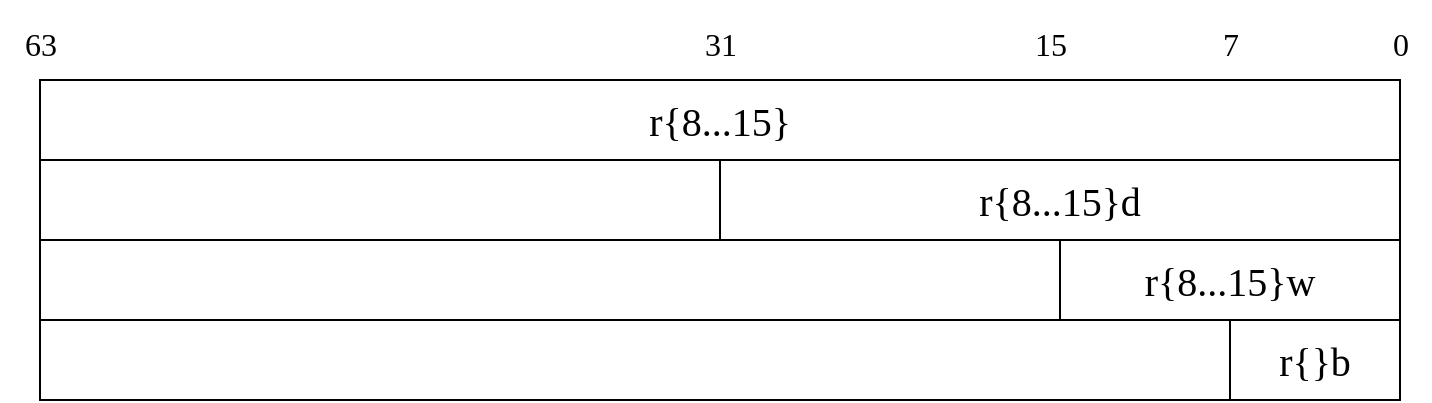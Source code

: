 <mxfile version="20.6.0" type="github"><diagram id="ANpovaHU1eIrkZYr938F" name="ページ1"><mxGraphModel dx="1422" dy="697" grid="1" gridSize="10" guides="1" tooltips="1" connect="1" arrows="1" fold="1" page="1" pageScale="1" pageWidth="827" pageHeight="1169" math="0" shadow="0"><root><mxCell id="0"/><mxCell id="1" parent="0"/><mxCell id="2dYhu7VMKbmzX5I1UJ0d-1" value="&lt;font style=&quot;font-size: 20px;&quot; face=&quot;Lucida Console&quot;&gt;r{8...15}&lt;/font&gt;" style="rounded=0;whiteSpace=wrap;html=1;" parent="1" vertex="1"><mxGeometry x="80" y="150" width="680" height="40" as="geometry"/></mxCell><mxCell id="2dYhu7VMKbmzX5I1UJ0d-2" value="" style="rounded=0;whiteSpace=wrap;html=1;" parent="1" vertex="1"><mxGeometry x="80" y="190" width="340" height="40" as="geometry"/></mxCell><mxCell id="2dYhu7VMKbmzX5I1UJ0d-3" value="&lt;font face=&quot;Lucida Console&quot;&gt;&lt;span style=&quot;font-size: 20px;&quot;&gt;r{8...15}d&lt;/span&gt;&lt;/font&gt;" style="rounded=0;whiteSpace=wrap;html=1;" parent="1" vertex="1"><mxGeometry x="420" y="190" width="340" height="40" as="geometry"/></mxCell><mxCell id="2dYhu7VMKbmzX5I1UJ0d-4" value="&lt;font face=&quot;Lucida Console&quot;&gt;&lt;span style=&quot;font-size: 20px;&quot;&gt;r{8...15}w&lt;/span&gt;&lt;/font&gt;" style="rounded=0;whiteSpace=wrap;html=1;" parent="1" vertex="1"><mxGeometry x="590" y="230" width="170" height="40" as="geometry"/></mxCell><mxCell id="2dYhu7VMKbmzX5I1UJ0d-8" value="&lt;font style=&quot;font-size: 20px;&quot; face=&quot;Lucida Console&quot;&gt;r{}b&lt;/font&gt;" style="rounded=0;whiteSpace=wrap;html=1;" parent="1" vertex="1"><mxGeometry x="675" y="270" width="85" height="40" as="geometry"/></mxCell><mxCell id="2dYhu7VMKbmzX5I1UJ0d-9" value="" style="rounded=0;whiteSpace=wrap;html=1;" parent="1" vertex="1"><mxGeometry x="80" y="230" width="510" height="40" as="geometry"/></mxCell><mxCell id="2dYhu7VMKbmzX5I1UJ0d-12" value="" style="rounded=0;whiteSpace=wrap;html=1;" parent="1" vertex="1"><mxGeometry x="80" y="270" width="595" height="40" as="geometry"/></mxCell><mxCell id="2dYhu7VMKbmzX5I1UJ0d-13" value="&lt;font style=&quot;font-size: 16px;&quot;&gt;0&lt;/font&gt;" style="text;html=1;resizable=0;autosize=1;align=center;verticalAlign=middle;points=[];fillColor=none;strokeColor=none;rounded=0;fontFamily=Lucida Console;fontSize=20;" parent="1" vertex="1"><mxGeometry x="745" y="110" width="30" height="40" as="geometry"/></mxCell><mxCell id="2dYhu7VMKbmzX5I1UJ0d-14" value="&lt;font style=&quot;font-size: 16px;&quot;&gt;7&lt;/font&gt;" style="text;html=1;resizable=0;autosize=1;align=center;verticalAlign=middle;points=[];fillColor=none;strokeColor=none;rounded=0;fontFamily=Lucida Console;fontSize=20;" parent="1" vertex="1"><mxGeometry x="660" y="110" width="30" height="40" as="geometry"/></mxCell><mxCell id="2dYhu7VMKbmzX5I1UJ0d-15" value="&lt;font style=&quot;font-size: 16px;&quot;&gt;15&lt;/font&gt;" style="text;html=1;resizable=0;autosize=1;align=center;verticalAlign=middle;points=[];fillColor=none;strokeColor=none;rounded=0;fontFamily=Lucida Console;fontSize=20;" parent="1" vertex="1"><mxGeometry x="565" y="110" width="40" height="40" as="geometry"/></mxCell><mxCell id="2dYhu7VMKbmzX5I1UJ0d-16" value="&lt;font style=&quot;font-size: 16px;&quot;&gt;31&lt;/font&gt;" style="text;html=1;resizable=0;autosize=1;align=center;verticalAlign=middle;points=[];fillColor=none;strokeColor=none;rounded=0;fontFamily=Lucida Console;fontSize=20;" parent="1" vertex="1"><mxGeometry x="400" y="110" width="40" height="40" as="geometry"/></mxCell><mxCell id="2dYhu7VMKbmzX5I1UJ0d-17" value="&lt;font style=&quot;font-size: 16px;&quot;&gt;63&lt;/font&gt;" style="text;html=1;resizable=0;autosize=1;align=center;verticalAlign=middle;points=[];fillColor=none;strokeColor=none;rounded=0;fontFamily=Lucida Console;fontSize=20;" parent="1" vertex="1"><mxGeometry x="60" y="110" width="40" height="40" as="geometry"/></mxCell></root></mxGraphModel></diagram></mxfile>